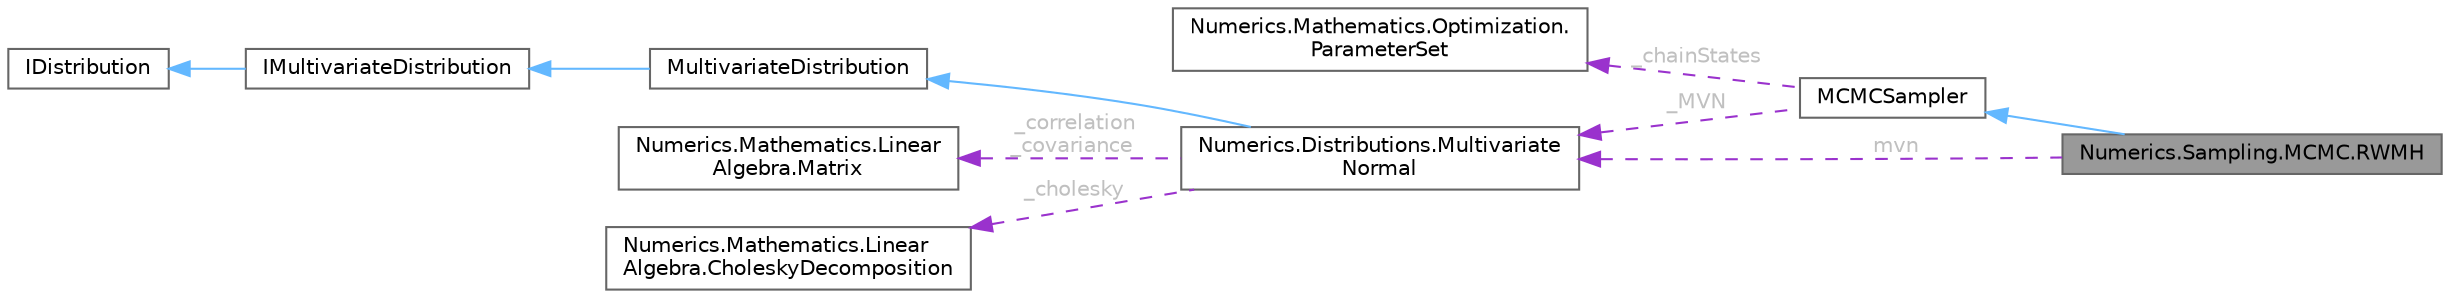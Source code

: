 digraph "Numerics.Sampling.MCMC.RWMH"
{
 // LATEX_PDF_SIZE
  bgcolor="transparent";
  edge [fontname=Helvetica,fontsize=10,labelfontname=Helvetica,labelfontsize=10];
  node [fontname=Helvetica,fontsize=10,shape=box,height=0.2,width=0.4];
  rankdir="LR";
  Node1 [id="Node000001",label="Numerics.Sampling.MCMC.RWMH",height=0.2,width=0.4,color="gray40", fillcolor="grey60", style="filled", fontcolor="black",tooltip="This class performs Bayesian MCMC using the random walk Metropolis-Hastings (RWMH) method."];
  Node2 -> Node1 [id="edge1_Node000001_Node000002",dir="back",color="steelblue1",style="solid",tooltip=" "];
  Node2 [id="Node000002",label="MCMCSampler",height=0.2,width=0.4,color="gray40", fillcolor="white", style="filled",URL="$class_numerics_1_1_sampling_1_1_m_c_m_c_1_1_m_c_m_c_sampler.html",tooltip="A base class for all Markov Chain Monte Carlo (MCMC) samplers."];
  Node3 -> Node2 [id="edge2_Node000002_Node000003",dir="back",color="darkorchid3",style="dashed",tooltip=" ",label=" _chainStates",fontcolor="grey" ];
  Node3 [id="Node000003",label="Numerics.Mathematics.Optimization.\lParameterSet",height=0.2,width=0.4,color="gray40", fillcolor="white", style="filled",URL="$struct_numerics_1_1_mathematics_1_1_optimization_1_1_parameter_set.html",tooltip="A class for storing an optimization trial parameter set."];
  Node4 -> Node2 [id="edge3_Node000002_Node000004",dir="back",color="darkorchid3",style="dashed",tooltip=" ",label=" _MVN",fontcolor="grey" ];
  Node4 [id="Node000004",label="Numerics.Distributions.Multivariate\lNormal",height=0.2,width=0.4,color="gray40", fillcolor="white", style="filled",URL="$class_numerics_1_1_distributions_1_1_multivariate_normal.html",tooltip="The Multivariate Normal distribution."];
  Node5 -> Node4 [id="edge4_Node000004_Node000005",dir="back",color="steelblue1",style="solid",tooltip=" "];
  Node5 [id="Node000005",label="MultivariateDistribution",height=0.2,width=0.4,color="gray40", fillcolor="white", style="filled",URL="$class_numerics_1_1_distributions_1_1_multivariate_distribution.html",tooltip="Declares common functionality for Multivariate Probability Distributions."];
  Node6 -> Node5 [id="edge5_Node000005_Node000006",dir="back",color="steelblue1",style="solid",tooltip=" "];
  Node6 [id="Node000006",label="IMultivariateDistribution",height=0.2,width=0.4,color="gray40", fillcolor="white", style="filled",URL="$interface_numerics_1_1_distributions_1_1_i_multivariate_distribution.html",tooltip="Interface for Multivariate Probability Distributions."];
  Node7 -> Node6 [id="edge6_Node000006_Node000007",dir="back",color="steelblue1",style="solid",tooltip=" "];
  Node7 [id="Node000007",label="IDistribution",height=0.2,width=0.4,color="gray40", fillcolor="white", style="filled",URL="$interface_numerics_1_1_distributions_1_1_i_distribution.html",tooltip="Simple Distribution Interface."];
  Node8 -> Node4 [id="edge7_Node000004_Node000008",dir="back",color="darkorchid3",style="dashed",tooltip=" ",label=" _correlation\n_covariance",fontcolor="grey" ];
  Node8 [id="Node000008",label="Numerics.Mathematics.Linear\lAlgebra.Matrix",height=0.2,width=0.4,color="gray40", fillcolor="white", style="filled",URL="$class_numerics_1_1_mathematics_1_1_linear_algebra_1_1_matrix.html",tooltip="A simple class for performing Matrix operations."];
  Node9 -> Node4 [id="edge8_Node000004_Node000009",dir="back",color="darkorchid3",style="dashed",tooltip=" ",label=" _cholesky",fontcolor="grey" ];
  Node9 [id="Node000009",label="Numerics.Mathematics.Linear\lAlgebra.CholeskyDecomposition",height=0.2,width=0.4,color="gray40", fillcolor="white", style="filled",URL="$class_numerics_1_1_mathematics_1_1_linear_algebra_1_1_cholesky_decomposition.html",tooltip="A class for solving a set of linear equations using Cholesky Decomposition."];
  Node4 -> Node1 [id="edge9_Node000001_Node000004",dir="back",color="darkorchid3",style="dashed",tooltip=" ",label=" mvn",fontcolor="grey" ];
}
